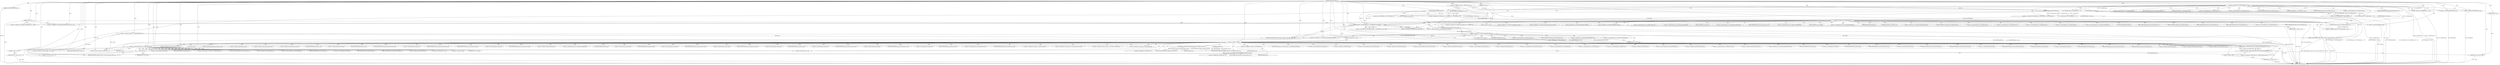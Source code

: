 digraph "TIFFMergeFieldInfo" {  
"28411" [label = <(METHOD,TIFFMergeFieldInfo)<SUB>1352</SUB>> ]
"28742" [label = <(METHOD_RETURN,int)<SUB>1352</SUB>> ]
"28412" [label = <(PARAM,TIFF *tif)<SUB>1352</SUB>> ]
"28413" [label = <(PARAM,const TIFFFieldInfo info[])<SUB>1352</SUB>> ]
"28414" [label = <(PARAM,uint32_t n)<SUB>1352</SUB>> ]
"28417" [label = <(&lt;operator&gt;.assignment,module[] = &quot;TIFFMergeFieldInfo&quot;)<SUB>1354</SUB>> ]
"28421" [label = <(&lt;operator&gt;.assignment,reason[] = &quot;for fields array&quot;)<SUB>1355</SUB>> ]
"28480" [label = <(&lt;operator&gt;.assignment,nfields = tif-&gt;tif_nfieldscompat++)<SUB>1376</SUB>> ]
"28486" [label = <(&lt;operator&gt;.assignment,tif-&gt;tif_fieldscompat[nfields].type = tfiatOther)<SUB>1378</SUB>> ]
"28495" [label = <(&lt;operator&gt;.assignment,tif-&gt;tif_fieldscompat[nfields].allocated_size = n)<SUB>1379</SUB>> ]
"28504" [label = <(&lt;operator&gt;.assignment,tif-&gt;tif_fieldscompat[nfields].count = n)<SUB>1380</SUB>> ]
"28513" [label = <(&lt;operator&gt;.assignment,tif-&gt;tif_fieldscompat[nfields].fields =\012        (TIFFField *)_TIFFCheckMalloc(tif, n, sizeof(TIFFField), reason))<SUB>1381</SUB>> ]
"28546" [label = <(&lt;operator&gt;.assignment,tp = tif-&gt;tif_fieldscompat[nfields].fields)<SUB>1389</SUB>> ]
"28740" [label = <(RETURN,return 0;,return 0;)<SUB>1424</SUB>> ]
"28428" [label = <(&lt;operator&gt;.greaterThan,tif-&gt;tif_nfieldscompat &gt; 0)<SUB>1360</SUB>> ]
"28468" [label = <(&lt;operator&gt;.logicalNot,!tif-&gt;tif_fieldscompat)<SUB>1371</SUB>> ]
"28530" [label = <(&lt;operator&gt;.logicalNot,!tif-&gt;tif_fieldscompat[nfields].fields)<SUB>1383</SUB>> ]
"28560" [label = <(&lt;operator&gt;.lessThan,i &lt; n)<SUB>1390</SUB>> ]
"28563" [label = <(&lt;operator&gt;.postIncrement,i++)<SUB>1390</SUB>> ]
"28721" [label = <(&lt;operator&gt;.logicalNot,!_TIFFMergeFields(tif, tif-&gt;tif_fieldscompat[nfields].fields, n))<SUB>1418</SUB>> ]
"28741" [label = <(LITERAL,0,return 0;)<SUB>1424</SUB>> ]
"28434" [label = <(&lt;operator&gt;.assignment,tif-&gt;tif_fieldscompat = (TIFFFieldArray *)_TIFFCheckRealloc(\012            tif, tif-&gt;tif_fieldscompat, tif-&gt;tif_nfieldscompat + 1,\012            sizeof(TIFFFieldArray), reason))<SUB>1362</SUB>> ]
"28473" [label = <(TIFFErrorExtR,TIFFErrorExtR(tif, module, &quot;Failed to allocate fields array&quot;))<SUB>1373</SUB>> ]
"28477" [label = <(RETURN,return -1;,return -1;)<SUB>1374</SUB>> ]
"28482" [label = <(&lt;operator&gt;.postIncrement,tif-&gt;tif_nfieldscompat++)<SUB>1376</SUB>> ]
"28521" [label = <(&lt;operator&gt;.cast,(TIFFField *)_TIFFCheckMalloc(tif, n, sizeof(TIFFField), reason))<SUB>1382</SUB>> ]
"28539" [label = <(TIFFErrorExtR,TIFFErrorExtR(tif, module, &quot;Failed to allocate fields array&quot;))<SUB>1385</SUB>> ]
"28543" [label = <(RETURN,return -1;,return -1;)<SUB>1386</SUB>> ]
"28557" [label = <(&lt;operator&gt;.assignment,i = 0)<SUB>1390</SUB>> ]
"28566" [label = <(&lt;operator&gt;.assignment,tp-&gt;field_tag = info[i].field_tag)<SUB>1392</SUB>> ]
"28575" [label = <(&lt;operator&gt;.assignment,tp-&gt;field_readcount = info[i].field_readcount)<SUB>1393</SUB>> ]
"28584" [label = <(&lt;operator&gt;.assignment,tp-&gt;field_writecount = info[i].field_writecount)<SUB>1394</SUB>> ]
"28593" [label = <(&lt;operator&gt;.assignment,tp-&gt;field_type = info[i].field_type)<SUB>1395</SUB>> ]
"28602" [label = <(&lt;operator&gt;.assignment,tp-&gt;field_anonymous = 0)<SUB>1396</SUB>> ]
"28607" [label = <(&lt;operator&gt;.assignment,tp-&gt;set_field_type =\012            _TIFFSetGetType(info[i].field_type, info[i].field_readcount,\012                            info[i].field_passcount))<SUB>1397</SUB>> ]
"28627" [label = <(&lt;operator&gt;.assignment,tp-&gt;get_field_type =\012            _TIFFSetGetType(info[i].field_type, info[i].field_readcount,\012                            info[i].field_passcount))<SUB>1400</SUB>> ]
"28647" [label = <(&lt;operator&gt;.assignment,tp-&gt;field_bit = info[i].field_bit)<SUB>1403</SUB>> ]
"28656" [label = <(&lt;operator&gt;.assignment,tp-&gt;field_oktochange = info[i].field_oktochange)<SUB>1404</SUB>> ]
"28665" [label = <(&lt;operator&gt;.assignment,tp-&gt;field_passcount = info[i].field_passcount)<SUB>1405</SUB>> ]
"28700" [label = <(&lt;operator&gt;.assignment,tp-&gt;field_name = info[i].field_name)<SUB>1413</SUB>> ]
"28709" [label = <(&lt;operator&gt;.assignment,tp-&gt;field_subfields = NULL)<SUB>1414</SUB>> ]
"28718" [label = <(&lt;operator&gt;.postIncrement,tp++)<SUB>1415</SUB>> ]
"28733" [label = <(TIFFErrorExtR,TIFFErrorExtR(tif, module, &quot;Setting up field info failed&quot;))<SUB>1420</SUB>> ]
"28737" [label = <(RETURN,return -1;,return -1;)<SUB>1421</SUB>> ]
"28455" [label = <(&lt;operator&gt;.assignment,tif-&gt;tif_fieldscompat = (TIFFFieldArray *)_TIFFCheckMalloc(\012            tif, 1, sizeof(TIFFFieldArray), reason))<SUB>1368</SUB>> ]
"28478" [label = <(&lt;operator&gt;.minus,-1)<SUB>1374</SUB>> ]
"28523" [label = <(_TIFFCheckMalloc,_TIFFCheckMalloc(tif, n, sizeof(TIFFField), reason))<SUB>1382</SUB>> ]
"28544" [label = <(&lt;operator&gt;.minus,-1)<SUB>1386</SUB>> ]
"28675" [label = <(&lt;operator&gt;.equals,info[i].field_name == NULL)<SUB>1406</SUB>> ]
"28722" [label = <(_TIFFMergeFields,_TIFFMergeFields(tif, tif-&gt;tif_fieldscompat[nfields].fields, n))<SUB>1418</SUB>> ]
"28738" [label = <(&lt;operator&gt;.minus,-1)<SUB>1421</SUB>> ]
"28438" [label = <(&lt;operator&gt;.cast,(TIFFFieldArray *)_TIFFCheckRealloc(\012            tif, tif-&gt;tif_fieldscompat, tif-&gt;tif_nfieldscompat + 1,\012            sizeof(TIFFFieldArray), reason))<SUB>1362</SUB>> ]
"28526" [label = <(&lt;operator&gt;.sizeOf,sizeof(TIFFField))<SUB>1382</SUB>> ]
"28611" [label = <(_TIFFSetGetType,_TIFFSetGetType(info[i].field_type, info[i].field_readcount,\012                            info[i].field_passcount))<SUB>1398</SUB>> ]
"28631" [label = <(_TIFFSetGetType,_TIFFSetGetType(info[i].field_type, info[i].field_readcount,\012                            info[i].field_passcount))<SUB>1401</SUB>> ]
"28687" [label = <(TIFFErrorExtR,TIFFErrorExtR(tif, module,\012                          &quot;Field_name of %d.th allocation tag %d is NULL&quot;, i,\012                          info[i].field_tag))<SUB>1408</SUB>> ]
"28697" [label = <(RETURN,return -1;,return -1;)<SUB>1411</SUB>> ]
"28440" [label = <(_TIFFCheckRealloc,_TIFFCheckRealloc(\012            tif, tif-&gt;tif_fieldscompat, tif-&gt;tif_nfieldscompat + 1,\012            sizeof(TIFFFieldArray), reason))<SUB>1362</SUB>> ]
"28459" [label = <(&lt;operator&gt;.cast,(TIFFFieldArray *)_TIFFCheckMalloc(\012            tif, 1, sizeof(TIFFFieldArray), reason))<SUB>1368</SUB>> ]
"28698" [label = <(&lt;operator&gt;.minus,-1)<SUB>1411</SUB>> ]
"28715" [label = <(&lt;operator&gt;.cast,(void *)0)<SUB>1414</SUB>> ]
"28445" [label = <(&lt;operator&gt;.addition,tif-&gt;tif_nfieldscompat + 1)<SUB>1363</SUB>> ]
"28450" [label = <(&lt;operator&gt;.sizeOf,sizeof(TIFFFieldArray))<SUB>1364</SUB>> ]
"28461" [label = <(_TIFFCheckMalloc,_TIFFCheckMalloc(\012            tif, 1, sizeof(TIFFFieldArray), reason))<SUB>1368</SUB>> ]
"28683" [label = <(&lt;operator&gt;.cast,(void *)0)<SUB>1406</SUB>> ]
"28464" [label = <(&lt;operator&gt;.sizeOf,sizeof(TIFFFieldArray))<SUB>1369</SUB>> ]
"28487" [label = <(&lt;operator&gt;.fieldAccess,tif-&gt;tif_fieldscompat[nfields].type)<SUB>1378</SUB>> ]
"28496" [label = <(&lt;operator&gt;.fieldAccess,tif-&gt;tif_fieldscompat[nfields].allocated_size)<SUB>1379</SUB>> ]
"28505" [label = <(&lt;operator&gt;.fieldAccess,tif-&gt;tif_fieldscompat[nfields].count)<SUB>1380</SUB>> ]
"28514" [label = <(&lt;operator&gt;.fieldAccess,tif-&gt;tif_fieldscompat[nfields].fields)<SUB>1381</SUB>> ]
"28548" [label = <(&lt;operator&gt;.fieldAccess,tif-&gt;tif_fieldscompat[nfields].fields)<SUB>1389</SUB>> ]
"28483" [label = <(&lt;operator&gt;.indirectFieldAccess,tif-&gt;tif_nfieldscompat)<SUB>1376</SUB>> ]
"28488" [label = <(&lt;operator&gt;.indirectIndexAccess,tif-&gt;tif_fieldscompat[nfields])<SUB>1378</SUB>> ]
"28493" [label = <(FIELD_IDENTIFIER,type,type)<SUB>1378</SUB>> ]
"28497" [label = <(&lt;operator&gt;.indirectIndexAccess,tif-&gt;tif_fieldscompat[nfields])<SUB>1379</SUB>> ]
"28502" [label = <(FIELD_IDENTIFIER,allocated_size,allocated_size)<SUB>1379</SUB>> ]
"28506" [label = <(&lt;operator&gt;.indirectIndexAccess,tif-&gt;tif_fieldscompat[nfields])<SUB>1380</SUB>> ]
"28511" [label = <(FIELD_IDENTIFIER,count,count)<SUB>1380</SUB>> ]
"28515" [label = <(&lt;operator&gt;.indirectIndexAccess,tif-&gt;tif_fieldscompat[nfields])<SUB>1381</SUB>> ]
"28520" [label = <(FIELD_IDENTIFIER,fields,fields)<SUB>1381</SUB>> ]
"28522" [label = <(UNKNOWN,TIFFField *,TIFFField *)<SUB>1382</SUB>> ]
"28531" [label = <(&lt;operator&gt;.fieldAccess,tif-&gt;tif_fieldscompat[nfields].fields)<SUB>1383</SUB>> ]
"28549" [label = <(&lt;operator&gt;.indirectIndexAccess,tif-&gt;tif_fieldscompat[nfields])<SUB>1389</SUB>> ]
"28554" [label = <(FIELD_IDENTIFIER,fields,fields)<SUB>1389</SUB>> ]
"28435" [label = <(&lt;operator&gt;.indirectFieldAccess,tif-&gt;tif_fieldscompat)<SUB>1362</SUB>> ]
"28485" [label = <(FIELD_IDENTIFIER,tif_nfieldscompat,tif_nfieldscompat)<SUB>1376</SUB>> ]
"28489" [label = <(&lt;operator&gt;.indirectFieldAccess,tif-&gt;tif_fieldscompat)<SUB>1378</SUB>> ]
"28498" [label = <(&lt;operator&gt;.indirectFieldAccess,tif-&gt;tif_fieldscompat)<SUB>1379</SUB>> ]
"28507" [label = <(&lt;operator&gt;.indirectFieldAccess,tif-&gt;tif_fieldscompat)<SUB>1380</SUB>> ]
"28516" [label = <(&lt;operator&gt;.indirectFieldAccess,tif-&gt;tif_fieldscompat)<SUB>1381</SUB>> ]
"28532" [label = <(&lt;operator&gt;.indirectIndexAccess,tif-&gt;tif_fieldscompat[nfields])<SUB>1383</SUB>> ]
"28537" [label = <(FIELD_IDENTIFIER,fields,fields)<SUB>1383</SUB>> ]
"28550" [label = <(&lt;operator&gt;.indirectFieldAccess,tif-&gt;tif_fieldscompat)<SUB>1389</SUB>> ]
"28567" [label = <(&lt;operator&gt;.indirectFieldAccess,tp-&gt;field_tag)<SUB>1392</SUB>> ]
"28570" [label = <(&lt;operator&gt;.fieldAccess,info[i].field_tag)<SUB>1392</SUB>> ]
"28576" [label = <(&lt;operator&gt;.indirectFieldAccess,tp-&gt;field_readcount)<SUB>1393</SUB>> ]
"28579" [label = <(&lt;operator&gt;.fieldAccess,info[i].field_readcount)<SUB>1393</SUB>> ]
"28585" [label = <(&lt;operator&gt;.indirectFieldAccess,tp-&gt;field_writecount)<SUB>1394</SUB>> ]
"28588" [label = <(&lt;operator&gt;.fieldAccess,info[i].field_writecount)<SUB>1394</SUB>> ]
"28594" [label = <(&lt;operator&gt;.indirectFieldAccess,tp-&gt;field_type)<SUB>1395</SUB>> ]
"28597" [label = <(&lt;operator&gt;.fieldAccess,info[i].field_type)<SUB>1395</SUB>> ]
"28603" [label = <(&lt;operator&gt;.indirectFieldAccess,tp-&gt;field_anonymous)<SUB>1396</SUB>> ]
"28608" [label = <(&lt;operator&gt;.indirectFieldAccess,tp-&gt;set_field_type)<SUB>1397</SUB>> ]
"28628" [label = <(&lt;operator&gt;.indirectFieldAccess,tp-&gt;get_field_type)<SUB>1400</SUB>> ]
"28648" [label = <(&lt;operator&gt;.indirectFieldAccess,tp-&gt;field_bit)<SUB>1403</SUB>> ]
"28651" [label = <(&lt;operator&gt;.fieldAccess,info[i].field_bit)<SUB>1403</SUB>> ]
"28657" [label = <(&lt;operator&gt;.indirectFieldAccess,tp-&gt;field_oktochange)<SUB>1404</SUB>> ]
"28660" [label = <(&lt;operator&gt;.fieldAccess,info[i].field_oktochange)<SUB>1404</SUB>> ]
"28666" [label = <(&lt;operator&gt;.indirectFieldAccess,tp-&gt;field_passcount)<SUB>1405</SUB>> ]
"28669" [label = <(&lt;operator&gt;.fieldAccess,info[i].field_passcount)<SUB>1405</SUB>> ]
"28701" [label = <(&lt;operator&gt;.indirectFieldAccess,tp-&gt;field_name)<SUB>1413</SUB>> ]
"28704" [label = <(&lt;operator&gt;.fieldAccess,info[i].field_name)<SUB>1413</SUB>> ]
"28710" [label = <(&lt;operator&gt;.indirectFieldAccess,tp-&gt;field_subfields)<SUB>1414</SUB>> ]
"28713" [label = <(NULL,NULL)<SUB>1414</SUB>> ]
"28724" [label = <(&lt;operator&gt;.fieldAccess,tif-&gt;tif_fieldscompat[nfields].fields)<SUB>1418</SUB>> ]
"28437" [label = <(FIELD_IDENTIFIER,tif_fieldscompat,tif_fieldscompat)<SUB>1362</SUB>> ]
"28439" [label = <(UNKNOWN,TIFFFieldArray *,TIFFFieldArray *)<SUB>1362</SUB>> ]
"28456" [label = <(&lt;operator&gt;.indirectFieldAccess,tif-&gt;tif_fieldscompat)<SUB>1368</SUB>> ]
"28491" [label = <(FIELD_IDENTIFIER,tif_fieldscompat,tif_fieldscompat)<SUB>1378</SUB>> ]
"28500" [label = <(FIELD_IDENTIFIER,tif_fieldscompat,tif_fieldscompat)<SUB>1379</SUB>> ]
"28509" [label = <(FIELD_IDENTIFIER,tif_fieldscompat,tif_fieldscompat)<SUB>1380</SUB>> ]
"28518" [label = <(FIELD_IDENTIFIER,tif_fieldscompat,tif_fieldscompat)<SUB>1381</SUB>> ]
"28533" [label = <(&lt;operator&gt;.indirectFieldAccess,tif-&gt;tif_fieldscompat)<SUB>1383</SUB>> ]
"28552" [label = <(FIELD_IDENTIFIER,tif_fieldscompat,tif_fieldscompat)<SUB>1389</SUB>> ]
"28569" [label = <(FIELD_IDENTIFIER,field_tag,field_tag)<SUB>1392</SUB>> ]
"28571" [label = <(&lt;operator&gt;.indirectIndexAccess,info[i])<SUB>1392</SUB>> ]
"28574" [label = <(FIELD_IDENTIFIER,field_tag,field_tag)<SUB>1392</SUB>> ]
"28578" [label = <(FIELD_IDENTIFIER,field_readcount,field_readcount)<SUB>1393</SUB>> ]
"28580" [label = <(&lt;operator&gt;.indirectIndexAccess,info[i])<SUB>1393</SUB>> ]
"28583" [label = <(FIELD_IDENTIFIER,field_readcount,field_readcount)<SUB>1393</SUB>> ]
"28587" [label = <(FIELD_IDENTIFIER,field_writecount,field_writecount)<SUB>1394</SUB>> ]
"28589" [label = <(&lt;operator&gt;.indirectIndexAccess,info[i])<SUB>1394</SUB>> ]
"28592" [label = <(FIELD_IDENTIFIER,field_writecount,field_writecount)<SUB>1394</SUB>> ]
"28596" [label = <(FIELD_IDENTIFIER,field_type,field_type)<SUB>1395</SUB>> ]
"28598" [label = <(&lt;operator&gt;.indirectIndexAccess,info[i])<SUB>1395</SUB>> ]
"28601" [label = <(FIELD_IDENTIFIER,field_type,field_type)<SUB>1395</SUB>> ]
"28605" [label = <(FIELD_IDENTIFIER,field_anonymous,field_anonymous)<SUB>1396</SUB>> ]
"28610" [label = <(FIELD_IDENTIFIER,set_field_type,set_field_type)<SUB>1397</SUB>> ]
"28612" [label = <(&lt;operator&gt;.fieldAccess,info[i].field_type)<SUB>1398</SUB>> ]
"28617" [label = <(&lt;operator&gt;.fieldAccess,info[i].field_readcount)<SUB>1398</SUB>> ]
"28622" [label = <(&lt;operator&gt;.fieldAccess,info[i].field_passcount)<SUB>1399</SUB>> ]
"28630" [label = <(FIELD_IDENTIFIER,get_field_type,get_field_type)<SUB>1400</SUB>> ]
"28632" [label = <(&lt;operator&gt;.fieldAccess,info[i].field_type)<SUB>1401</SUB>> ]
"28637" [label = <(&lt;operator&gt;.fieldAccess,info[i].field_readcount)<SUB>1401</SUB>> ]
"28642" [label = <(&lt;operator&gt;.fieldAccess,info[i].field_passcount)<SUB>1402</SUB>> ]
"28650" [label = <(FIELD_IDENTIFIER,field_bit,field_bit)<SUB>1403</SUB>> ]
"28652" [label = <(&lt;operator&gt;.indirectIndexAccess,info[i])<SUB>1403</SUB>> ]
"28655" [label = <(FIELD_IDENTIFIER,field_bit,field_bit)<SUB>1403</SUB>> ]
"28659" [label = <(FIELD_IDENTIFIER,field_oktochange,field_oktochange)<SUB>1404</SUB>> ]
"28661" [label = <(&lt;operator&gt;.indirectIndexAccess,info[i])<SUB>1404</SUB>> ]
"28664" [label = <(FIELD_IDENTIFIER,field_oktochange,field_oktochange)<SUB>1404</SUB>> ]
"28668" [label = <(FIELD_IDENTIFIER,field_passcount,field_passcount)<SUB>1405</SUB>> ]
"28670" [label = <(&lt;operator&gt;.indirectIndexAccess,info[i])<SUB>1405</SUB>> ]
"28673" [label = <(FIELD_IDENTIFIER,field_passcount,field_passcount)<SUB>1405</SUB>> ]
"28676" [label = <(&lt;operator&gt;.fieldAccess,info[i].field_name)<SUB>1406</SUB>> ]
"28681" [label = <(NULL,NULL)<SUB>1406</SUB>> ]
"28703" [label = <(FIELD_IDENTIFIER,field_name,field_name)<SUB>1413</SUB>> ]
"28705" [label = <(&lt;operator&gt;.indirectIndexAccess,info[i])<SUB>1413</SUB>> ]
"28708" [label = <(FIELD_IDENTIFIER,field_name,field_name)<SUB>1413</SUB>> ]
"28712" [label = <(FIELD_IDENTIFIER,field_subfields,field_subfields)<SUB>1414</SUB>> ]
"28725" [label = <(&lt;operator&gt;.indirectIndexAccess,tif-&gt;tif_fieldscompat[nfields])<SUB>1418</SUB>> ]
"28730" [label = <(FIELD_IDENTIFIER,fields,fields)<SUB>1418</SUB>> ]
"28442" [label = <(&lt;operator&gt;.indirectFieldAccess,tif-&gt;tif_fieldscompat)<SUB>1363</SUB>> ]
"28458" [label = <(FIELD_IDENTIFIER,tif_fieldscompat,tif_fieldscompat)<SUB>1368</SUB>> ]
"28460" [label = <(UNKNOWN,TIFFFieldArray *,TIFFFieldArray *)<SUB>1368</SUB>> ]
"28535" [label = <(FIELD_IDENTIFIER,tif_fieldscompat,tif_fieldscompat)<SUB>1383</SUB>> ]
"28613" [label = <(&lt;operator&gt;.indirectIndexAccess,info[i])<SUB>1398</SUB>> ]
"28616" [label = <(FIELD_IDENTIFIER,field_type,field_type)<SUB>1398</SUB>> ]
"28618" [label = <(&lt;operator&gt;.indirectIndexAccess,info[i])<SUB>1398</SUB>> ]
"28621" [label = <(FIELD_IDENTIFIER,field_readcount,field_readcount)<SUB>1398</SUB>> ]
"28623" [label = <(&lt;operator&gt;.indirectIndexAccess,info[i])<SUB>1399</SUB>> ]
"28626" [label = <(FIELD_IDENTIFIER,field_passcount,field_passcount)<SUB>1399</SUB>> ]
"28633" [label = <(&lt;operator&gt;.indirectIndexAccess,info[i])<SUB>1401</SUB>> ]
"28636" [label = <(FIELD_IDENTIFIER,field_type,field_type)<SUB>1401</SUB>> ]
"28638" [label = <(&lt;operator&gt;.indirectIndexAccess,info[i])<SUB>1401</SUB>> ]
"28641" [label = <(FIELD_IDENTIFIER,field_readcount,field_readcount)<SUB>1401</SUB>> ]
"28643" [label = <(&lt;operator&gt;.indirectIndexAccess,info[i])<SUB>1402</SUB>> ]
"28646" [label = <(FIELD_IDENTIFIER,field_passcount,field_passcount)<SUB>1402</SUB>> ]
"28677" [label = <(&lt;operator&gt;.indirectIndexAccess,info[i])<SUB>1406</SUB>> ]
"28680" [label = <(FIELD_IDENTIFIER,field_name,field_name)<SUB>1406</SUB>> ]
"28692" [label = <(&lt;operator&gt;.fieldAccess,info[i].field_tag)<SUB>1410</SUB>> ]
"28726" [label = <(&lt;operator&gt;.indirectFieldAccess,tif-&gt;tif_fieldscompat)<SUB>1418</SUB>> ]
"28444" [label = <(FIELD_IDENTIFIER,tif_fieldscompat,tif_fieldscompat)<SUB>1363</SUB>> ]
"28446" [label = <(&lt;operator&gt;.indirectFieldAccess,tif-&gt;tif_nfieldscompat)<SUB>1363</SUB>> ]
"28693" [label = <(&lt;operator&gt;.indirectIndexAccess,info[i])<SUB>1410</SUB>> ]
"28696" [label = <(FIELD_IDENTIFIER,field_tag,field_tag)<SUB>1410</SUB>> ]
"28716" [label = <(UNKNOWN,void *,void *)<SUB>1414</SUB>> ]
"28728" [label = <(FIELD_IDENTIFIER,tif_fieldscompat,tif_fieldscompat)<SUB>1418</SUB>> ]
"28448" [label = <(FIELD_IDENTIFIER,tif_nfieldscompat,tif_nfieldscompat)<SUB>1363</SUB>> ]
"28684" [label = <(UNKNOWN,void *,void *)<SUB>1406</SUB>> ]
  "28697" -> "28742"  [ label = "DDG: &lt;RET&gt;"] 
  "28543" -> "28742"  [ label = "DDG: &lt;RET&gt;"] 
  "28737" -> "28742"  [ label = "DDG: &lt;RET&gt;"] 
  "28740" -> "28742"  [ label = "DDG: &lt;RET&gt;"] 
  "28477" -> "28742"  [ label = "DDG: &lt;RET&gt;"] 
  "28413" -> "28742"  [ label = "DDG: info"] 
  "28414" -> "28742"  [ label = "DDG: n"] 
  "28428" -> "28742"  [ label = "DDG: tif-&gt;tif_nfieldscompat"] 
  "28428" -> "28742"  [ label = "DDG: tif-&gt;tif_nfieldscompat &gt; 0"] 
  "28464" -> "28742"  [ label = "DDG: TIFFFieldArray"] 
  "28461" -> "28742"  [ label = "DDG: reason"] 
  "28459" -> "28742"  [ label = "DDG: _TIFFCheckMalloc(\012            tif, 1, sizeof(TIFFFieldArray), reason)"] 
  "28455" -> "28742"  [ label = "DDG: (TIFFFieldArray *)_TIFFCheckMalloc(\012            tif, 1, sizeof(TIFFFieldArray), reason)"] 
  "28445" -> "28742"  [ label = "DDG: tif-&gt;tif_nfieldscompat"] 
  "28440" -> "28742"  [ label = "DDG: tif-&gt;tif_nfieldscompat + 1"] 
  "28450" -> "28742"  [ label = "DDG: TIFFFieldArray"] 
  "28440" -> "28742"  [ label = "DDG: reason"] 
  "28438" -> "28742"  [ label = "DDG: _TIFFCheckRealloc(\012            tif, tif-&gt;tif_fieldscompat, tif-&gt;tif_nfieldscompat + 1,\012            sizeof(TIFFFieldArray), reason)"] 
  "28434" -> "28742"  [ label = "DDG: (TIFFFieldArray *)_TIFFCheckRealloc(\012            tif, tif-&gt;tif_fieldscompat, tif-&gt;tif_nfieldscompat + 1,\012            sizeof(TIFFFieldArray), reason)"] 
  "28468" -> "28742"  [ label = "DDG: tif-&gt;tif_fieldscompat"] 
  "28468" -> "28742"  [ label = "DDG: !tif-&gt;tif_fieldscompat"] 
  "28473" -> "28742"  [ label = "DDG: tif"] 
  "28473" -> "28742"  [ label = "DDG: module"] 
  "28473" -> "28742"  [ label = "DDG: TIFFErrorExtR(tif, module, &quot;Failed to allocate fields array&quot;)"] 
  "28478" -> "28742"  [ label = "DDG: -1"] 
  "28526" -> "28742"  [ label = "DDG: TIFFField"] 
  "28486" -> "28742"  [ label = "DDG: tfiatOther"] 
  "28411" -> "28412"  [ label = "DDG: "] 
  "28411" -> "28413"  [ label = "DDG: "] 
  "28411" -> "28414"  [ label = "DDG: "] 
  "28411" -> "28417"  [ label = "DDG: "] 
  "28411" -> "28421"  [ label = "DDG: "] 
  "28411" -> "28486"  [ label = "DDG: "] 
  "28414" -> "28495"  [ label = "DDG: n"] 
  "28411" -> "28495"  [ label = "DDG: "] 
  "28411" -> "28504"  [ label = "DDG: "] 
  "28414" -> "28504"  [ label = "DDG: n"] 
  "28523" -> "28513"  [ label = "DDG: tif"] 
  "28523" -> "28513"  [ label = "DDG: n"] 
  "28523" -> "28513"  [ label = "DDG: reason"] 
  "28530" -> "28546"  [ label = "DDG: tif-&gt;tif_fieldscompat[nfields].fields"] 
  "28741" -> "28740"  [ label = "DDG: 0"] 
  "28411" -> "28740"  [ label = "DDG: "] 
  "28411" -> "28480"  [ label = "DDG: "] 
  "28482" -> "28480"  [ label = "DDG: tif-&gt;tif_nfieldscompat"] 
  "28411" -> "28546"  [ label = "DDG: "] 
  "28411" -> "28741"  [ label = "DDG: "] 
  "28411" -> "28428"  [ label = "DDG: "] 
  "28440" -> "28434"  [ label = "DDG: reason"] 
  "28440" -> "28434"  [ label = "DDG: tif"] 
  "28440" -> "28434"  [ label = "DDG: tif-&gt;tif_fieldscompat"] 
  "28440" -> "28434"  [ label = "DDG: tif-&gt;tif_nfieldscompat + 1"] 
  "28455" -> "28468"  [ label = "DDG: tif-&gt;tif_fieldscompat"] 
  "28434" -> "28468"  [ label = "DDG: tif-&gt;tif_fieldscompat"] 
  "28478" -> "28477"  [ label = "DDG: -1"] 
  "28428" -> "28482"  [ label = "DDG: tif-&gt;tif_nfieldscompat"] 
  "28523" -> "28521"  [ label = "DDG: tif"] 
  "28523" -> "28521"  [ label = "DDG: n"] 
  "28523" -> "28521"  [ label = "DDG: reason"] 
  "28513" -> "28530"  [ label = "DDG: tif-&gt;tif_fieldscompat[nfields].fields"] 
  "28544" -> "28543"  [ label = "DDG: -1"] 
  "28411" -> "28557"  [ label = "DDG: "] 
  "28557" -> "28560"  [ label = "DDG: i"] 
  "28563" -> "28560"  [ label = "DDG: i"] 
  "28411" -> "28560"  [ label = "DDG: "] 
  "28523" -> "28560"  [ label = "DDG: n"] 
  "28560" -> "28563"  [ label = "DDG: i"] 
  "28411" -> "28563"  [ label = "DDG: "] 
  "28411" -> "28602"  [ label = "DDG: "] 
  "28611" -> "28607"  [ label = "DDG: info[i].field_type"] 
  "28611" -> "28607"  [ label = "DDG: info[i].field_readcount"] 
  "28611" -> "28607"  [ label = "DDG: info[i].field_passcount"] 
  "28631" -> "28627"  [ label = "DDG: info[i].field_type"] 
  "28631" -> "28627"  [ label = "DDG: info[i].field_readcount"] 
  "28631" -> "28627"  [ label = "DDG: info[i].field_passcount"] 
  "28631" -> "28665"  [ label = "DDG: info[i].field_passcount"] 
  "28675" -> "28700"  [ label = "DDG: info[i].field_name"] 
  "28411" -> "28709"  [ label = "DDG: "] 
  "28722" -> "28721"  [ label = "DDG: tif"] 
  "28722" -> "28721"  [ label = "DDG: tif-&gt;tif_fieldscompat[nfields].fields"] 
  "28722" -> "28721"  [ label = "DDG: n"] 
  "28738" -> "28737"  [ label = "DDG: -1"] 
  "28461" -> "28455"  [ label = "DDG: tif"] 
  "28461" -> "28455"  [ label = "DDG: 1"] 
  "28461" -> "28455"  [ label = "DDG: reason"] 
  "28461" -> "28473"  [ label = "DDG: tif"] 
  "28440" -> "28473"  [ label = "DDG: tif"] 
  "28411" -> "28473"  [ label = "DDG: "] 
  "28417" -> "28473"  [ label = "DDG: module"] 
  "28461" -> "28523"  [ label = "DDG: tif"] 
  "28440" -> "28523"  [ label = "DDG: tif"] 
  "28411" -> "28523"  [ label = "DDG: "] 
  "28414" -> "28523"  [ label = "DDG: n"] 
  "28461" -> "28523"  [ label = "DDG: reason"] 
  "28440" -> "28523"  [ label = "DDG: reason"] 
  "28523" -> "28539"  [ label = "DDG: tif"] 
  "28411" -> "28539"  [ label = "DDG: "] 
  "28417" -> "28539"  [ label = "DDG: module"] 
  "28546" -> "28718"  [ label = "DDG: tp"] 
  "28411" -> "28718"  [ label = "DDG: "] 
  "28523" -> "28722"  [ label = "DDG: tif"] 
  "28411" -> "28722"  [ label = "DDG: "] 
  "28530" -> "28722"  [ label = "DDG: tif-&gt;tif_fieldscompat[nfields].fields"] 
  "28560" -> "28722"  [ label = "DDG: n"] 
  "28722" -> "28733"  [ label = "DDG: tif"] 
  "28411" -> "28733"  [ label = "DDG: "] 
  "28417" -> "28733"  [ label = "DDG: module"] 
  "28440" -> "28438"  [ label = "DDG: reason"] 
  "28440" -> "28438"  [ label = "DDG: tif"] 
  "28440" -> "28438"  [ label = "DDG: tif-&gt;tif_fieldscompat"] 
  "28440" -> "28438"  [ label = "DDG: tif-&gt;tif_nfieldscompat + 1"] 
  "28411" -> "28478"  [ label = "DDG: "] 
  "28411" -> "28526"  [ label = "DDG: "] 
  "28411" -> "28544"  [ label = "DDG: "] 
  "28611" -> "28631"  [ label = "DDG: info[i].field_type"] 
  "28611" -> "28631"  [ label = "DDG: info[i].field_readcount"] 
  "28611" -> "28631"  [ label = "DDG: info[i].field_passcount"] 
  "28411" -> "28675"  [ label = "DDG: "] 
  "28698" -> "28697"  [ label = "DDG: -1"] 
  "28411" -> "28738"  [ label = "DDG: "] 
  "28412" -> "28440"  [ label = "DDG: tif"] 
  "28411" -> "28440"  [ label = "DDG: "] 
  "28428" -> "28440"  [ label = "DDG: tif-&gt;tif_nfieldscompat"] 
  "28421" -> "28440"  [ label = "DDG: reason"] 
  "28461" -> "28459"  [ label = "DDG: tif"] 
  "28461" -> "28459"  [ label = "DDG: 1"] 
  "28461" -> "28459"  [ label = "DDG: reason"] 
  "28523" -> "28687"  [ label = "DDG: tif"] 
  "28411" -> "28687"  [ label = "DDG: "] 
  "28417" -> "28687"  [ label = "DDG: module"] 
  "28560" -> "28687"  [ label = "DDG: i"] 
  "28411" -> "28715"  [ label = "DDG: "] 
  "28428" -> "28445"  [ label = "DDG: tif-&gt;tif_nfieldscompat"] 
  "28411" -> "28445"  [ label = "DDG: "] 
  "28411" -> "28450"  [ label = "DDG: "] 
  "28412" -> "28461"  [ label = "DDG: tif"] 
  "28411" -> "28461"  [ label = "DDG: "] 
  "28421" -> "28461"  [ label = "DDG: reason"] 
  "28411" -> "28683"  [ label = "DDG: "] 
  "28411" -> "28698"  [ label = "DDG: "] 
  "28411" -> "28464"  [ label = "DDG: "] 
  "28428" -> "28464"  [ label = "CDG: "] 
  "28428" -> "28437"  [ label = "CDG: "] 
  "28428" -> "28445"  [ label = "CDG: "] 
  "28428" -> "28456"  [ label = "CDG: "] 
  "28428" -> "28461"  [ label = "CDG: "] 
  "28428" -> "28442"  [ label = "CDG: "] 
  "28428" -> "28450"  [ label = "CDG: "] 
  "28428" -> "28435"  [ label = "CDG: "] 
  "28428" -> "28448"  [ label = "CDG: "] 
  "28428" -> "28444"  [ label = "CDG: "] 
  "28428" -> "28460"  [ label = "CDG: "] 
  "28428" -> "28438"  [ label = "CDG: "] 
  "28428" -> "28446"  [ label = "CDG: "] 
  "28428" -> "28459"  [ label = "CDG: "] 
  "28428" -> "28458"  [ label = "CDG: "] 
  "28428" -> "28439"  [ label = "CDG: "] 
  "28428" -> "28434"  [ label = "CDG: "] 
  "28428" -> "28440"  [ label = "CDG: "] 
  "28428" -> "28455"  [ label = "CDG: "] 
  "28468" -> "28498"  [ label = "CDG: "] 
  "28468" -> "28505"  [ label = "CDG: "] 
  "28468" -> "28531"  [ label = "CDG: "] 
  "28468" -> "28487"  [ label = "CDG: "] 
  "28468" -> "28506"  [ label = "CDG: "] 
  "28468" -> "28491"  [ label = "CDG: "] 
  "28468" -> "28513"  [ label = "CDG: "] 
  "28468" -> "28485"  [ label = "CDG: "] 
  "28468" -> "28532"  [ label = "CDG: "] 
  "28468" -> "28520"  [ label = "CDG: "] 
  "28468" -> "28473"  [ label = "CDG: "] 
  "28468" -> "28530"  [ label = "CDG: "] 
  "28468" -> "28483"  [ label = "CDG: "] 
  "28468" -> "28493"  [ label = "CDG: "] 
  "28468" -> "28511"  [ label = "CDG: "] 
  "28468" -> "28480"  [ label = "CDG: "] 
  "28468" -> "28497"  [ label = "CDG: "] 
  "28468" -> "28489"  [ label = "CDG: "] 
  "28468" -> "28488"  [ label = "CDG: "] 
  "28468" -> "28504"  [ label = "CDG: "] 
  "28468" -> "28518"  [ label = "CDG: "] 
  "28468" -> "28522"  [ label = "CDG: "] 
  "28468" -> "28482"  [ label = "CDG: "] 
  "28468" -> "28535"  [ label = "CDG: "] 
  "28468" -> "28526"  [ label = "CDG: "] 
  "28468" -> "28537"  [ label = "CDG: "] 
  "28468" -> "28521"  [ label = "CDG: "] 
  "28468" -> "28478"  [ label = "CDG: "] 
  "28468" -> "28523"  [ label = "CDG: "] 
  "28468" -> "28533"  [ label = "CDG: "] 
  "28468" -> "28495"  [ label = "CDG: "] 
  "28468" -> "28486"  [ label = "CDG: "] 
  "28468" -> "28516"  [ label = "CDG: "] 
  "28468" -> "28514"  [ label = "CDG: "] 
  "28468" -> "28509"  [ label = "CDG: "] 
  "28468" -> "28496"  [ label = "CDG: "] 
  "28468" -> "28515"  [ label = "CDG: "] 
  "28468" -> "28502"  [ label = "CDG: "] 
  "28468" -> "28500"  [ label = "CDG: "] 
  "28468" -> "28507"  [ label = "CDG: "] 
  "28468" -> "28477"  [ label = "CDG: "] 
  "28530" -> "28539"  [ label = "CDG: "] 
  "28530" -> "28550"  [ label = "CDG: "] 
  "28530" -> "28557"  [ label = "CDG: "] 
  "28530" -> "28544"  [ label = "CDG: "] 
  "28530" -> "28548"  [ label = "CDG: "] 
  "28530" -> "28549"  [ label = "CDG: "] 
  "28530" -> "28543"  [ label = "CDG: "] 
  "28530" -> "28560"  [ label = "CDG: "] 
  "28530" -> "28554"  [ label = "CDG: "] 
  "28530" -> "28552"  [ label = "CDG: "] 
  "28530" -> "28546"  [ label = "CDG: "] 
  "28560" -> "28652"  [ label = "CDG: "] 
  "28560" -> "28616"  [ label = "CDG: "] 
  "28560" -> "28593"  [ label = "CDG: "] 
  "28560" -> "28724"  [ label = "CDG: "] 
  "28560" -> "28638"  [ label = "CDG: "] 
  "28560" -> "28660"  [ label = "CDG: "] 
  "28560" -> "28632"  [ label = "CDG: "] 
  "28560" -> "28611"  [ label = "CDG: "] 
  "28560" -> "28726"  [ label = "CDG: "] 
  "28560" -> "28579"  [ label = "CDG: "] 
  "28560" -> "28607"  [ label = "CDG: "] 
  "28560" -> "28618"  [ label = "CDG: "] 
  "28560" -> "28673"  [ label = "CDG: "] 
  "28560" -> "28659"  [ label = "CDG: "] 
  "28560" -> "28641"  [ label = "CDG: "] 
  "28560" -> "28633"  [ label = "CDG: "] 
  "28560" -> "28623"  [ label = "CDG: "] 
  "28560" -> "28728"  [ label = "CDG: "] 
  "28560" -> "28648"  [ label = "CDG: "] 
  "28560" -> "28661"  [ label = "CDG: "] 
  "28560" -> "28587"  [ label = "CDG: "] 
  "28560" -> "28681"  [ label = "CDG: "] 
  "28560" -> "28588"  [ label = "CDG: "] 
  "28560" -> "28617"  [ label = "CDG: "] 
  "28560" -> "28598"  [ label = "CDG: "] 
  "28560" -> "28631"  [ label = "CDG: "] 
  "28560" -> "28566"  [ label = "CDG: "] 
  "28560" -> "28613"  [ label = "CDG: "] 
  "28560" -> "28580"  [ label = "CDG: "] 
  "28560" -> "28722"  [ label = "CDG: "] 
  "28560" -> "28675"  [ label = "CDG: "] 
  "28560" -> "28567"  [ label = "CDG: "] 
  "28560" -> "28608"  [ label = "CDG: "] 
  "28560" -> "28655"  [ label = "CDG: "] 
  "28560" -> "28677"  [ label = "CDG: "] 
  "28560" -> "28650"  [ label = "CDG: "] 
  "28560" -> "28668"  [ label = "CDG: "] 
  "28560" -> "28603"  [ label = "CDG: "] 
  "28560" -> "28656"  [ label = "CDG: "] 
  "28560" -> "28594"  [ label = "CDG: "] 
  "28560" -> "28612"  [ label = "CDG: "] 
  "28560" -> "28571"  [ label = "CDG: "] 
  "28560" -> "28676"  [ label = "CDG: "] 
  "28560" -> "28670"  [ label = "CDG: "] 
  "28560" -> "28730"  [ label = "CDG: "] 
  "28560" -> "28602"  [ label = "CDG: "] 
  "28560" -> "28636"  [ label = "CDG: "] 
  "28560" -> "28592"  [ label = "CDG: "] 
  "28560" -> "28575"  [ label = "CDG: "] 
  "28560" -> "28669"  [ label = "CDG: "] 
  "28560" -> "28576"  [ label = "CDG: "] 
  "28560" -> "28630"  [ label = "CDG: "] 
  "28560" -> "28585"  [ label = "CDG: "] 
  "28560" -> "28626"  [ label = "CDG: "] 
  "28560" -> "28680"  [ label = "CDG: "] 
  "28560" -> "28601"  [ label = "CDG: "] 
  "28560" -> "28646"  [ label = "CDG: "] 
  "28560" -> "28666"  [ label = "CDG: "] 
  "28560" -> "28589"  [ label = "CDG: "] 
  "28560" -> "28664"  [ label = "CDG: "] 
  "28560" -> "28584"  [ label = "CDG: "] 
  "28560" -> "28643"  [ label = "CDG: "] 
  "28560" -> "28725"  [ label = "CDG: "] 
  "28560" -> "28570"  [ label = "CDG: "] 
  "28560" -> "28651"  [ label = "CDG: "] 
  "28560" -> "28569"  [ label = "CDG: "] 
  "28560" -> "28721"  [ label = "CDG: "] 
  "28560" -> "28627"  [ label = "CDG: "] 
  "28560" -> "28622"  [ label = "CDG: "] 
  "28560" -> "28610"  [ label = "CDG: "] 
  "28560" -> "28597"  [ label = "CDG: "] 
  "28560" -> "28605"  [ label = "CDG: "] 
  "28560" -> "28657"  [ label = "CDG: "] 
  "28560" -> "28583"  [ label = "CDG: "] 
  "28560" -> "28578"  [ label = "CDG: "] 
  "28560" -> "28574"  [ label = "CDG: "] 
  "28560" -> "28621"  [ label = "CDG: "] 
  "28560" -> "28628"  [ label = "CDG: "] 
  "28560" -> "28647"  [ label = "CDG: "] 
  "28560" -> "28596"  [ label = "CDG: "] 
  "28560" -> "28637"  [ label = "CDG: "] 
  "28560" -> "28665"  [ label = "CDG: "] 
  "28560" -> "28642"  [ label = "CDG: "] 
  "28721" -> "28738"  [ label = "CDG: "] 
  "28721" -> "28737"  [ label = "CDG: "] 
  "28721" -> "28733"  [ label = "CDG: "] 
  "28721" -> "28740"  [ label = "CDG: "] 
  "28675" -> "28693"  [ label = "CDG: "] 
  "28675" -> "28713"  [ label = "CDG: "] 
  "28675" -> "28701"  [ label = "CDG: "] 
  "28675" -> "28705"  [ label = "CDG: "] 
  "28675" -> "28708"  [ label = "CDG: "] 
  "28675" -> "28718"  [ label = "CDG: "] 
  "28675" -> "28700"  [ label = "CDG: "] 
  "28675" -> "28698"  [ label = "CDG: "] 
  "28675" -> "28692"  [ label = "CDG: "] 
  "28675" -> "28563"  [ label = "CDG: "] 
  "28675" -> "28687"  [ label = "CDG: "] 
  "28675" -> "28703"  [ label = "CDG: "] 
  "28675" -> "28710"  [ label = "CDG: "] 
  "28675" -> "28696"  [ label = "CDG: "] 
  "28675" -> "28560"  [ label = "CDG: "] 
  "28675" -> "28712"  [ label = "CDG: "] 
  "28675" -> "28709"  [ label = "CDG: "] 
  "28675" -> "28704"  [ label = "CDG: "] 
  "28675" -> "28697"  [ label = "CDG: "] 
  "28713" -> "28716"  [ label = "CDG: "] 
  "28713" -> "28715"  [ label = "CDG: "] 
  "28681" -> "28683"  [ label = "CDG: "] 
  "28681" -> "28684"  [ label = "CDG: "] 
}
